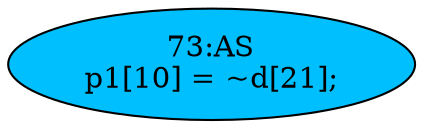 strict digraph "" {
	node [label="\N"];
	"73:AS"	 [ast="<pyverilog.vparser.ast.Assign object at 0x7fee01bc9610>",
		def_var="['p1']",
		fillcolor=deepskyblue,
		label="73:AS
p1[10] = ~d[21];",
		statements="[]",
		style=filled,
		typ=Assign,
		use_var="['d']"];
}
